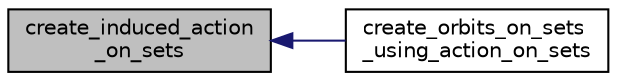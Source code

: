 digraph "create_induced_action_on_sets"
{
  edge [fontname="Helvetica",fontsize="10",labelfontname="Helvetica",labelfontsize="10"];
  node [fontname="Helvetica",fontsize="10",shape=record];
  rankdir="LR";
  Node1087 [label="create_induced_action\l_on_sets",height=0.2,width=0.4,color="black", fillcolor="grey75", style="filled", fontcolor="black"];
  Node1087 -> Node1088 [dir="back",color="midnightblue",fontsize="10",style="solid",fontname="Helvetica"];
  Node1088 [label="create_orbits_on_sets\l_using_action_on_sets",height=0.2,width=0.4,color="black", fillcolor="white", style="filled",URL="$dc/dd4/group__actions_8h.html#ac46a81a18b6269aa88c7434f22b0642b"];
}
